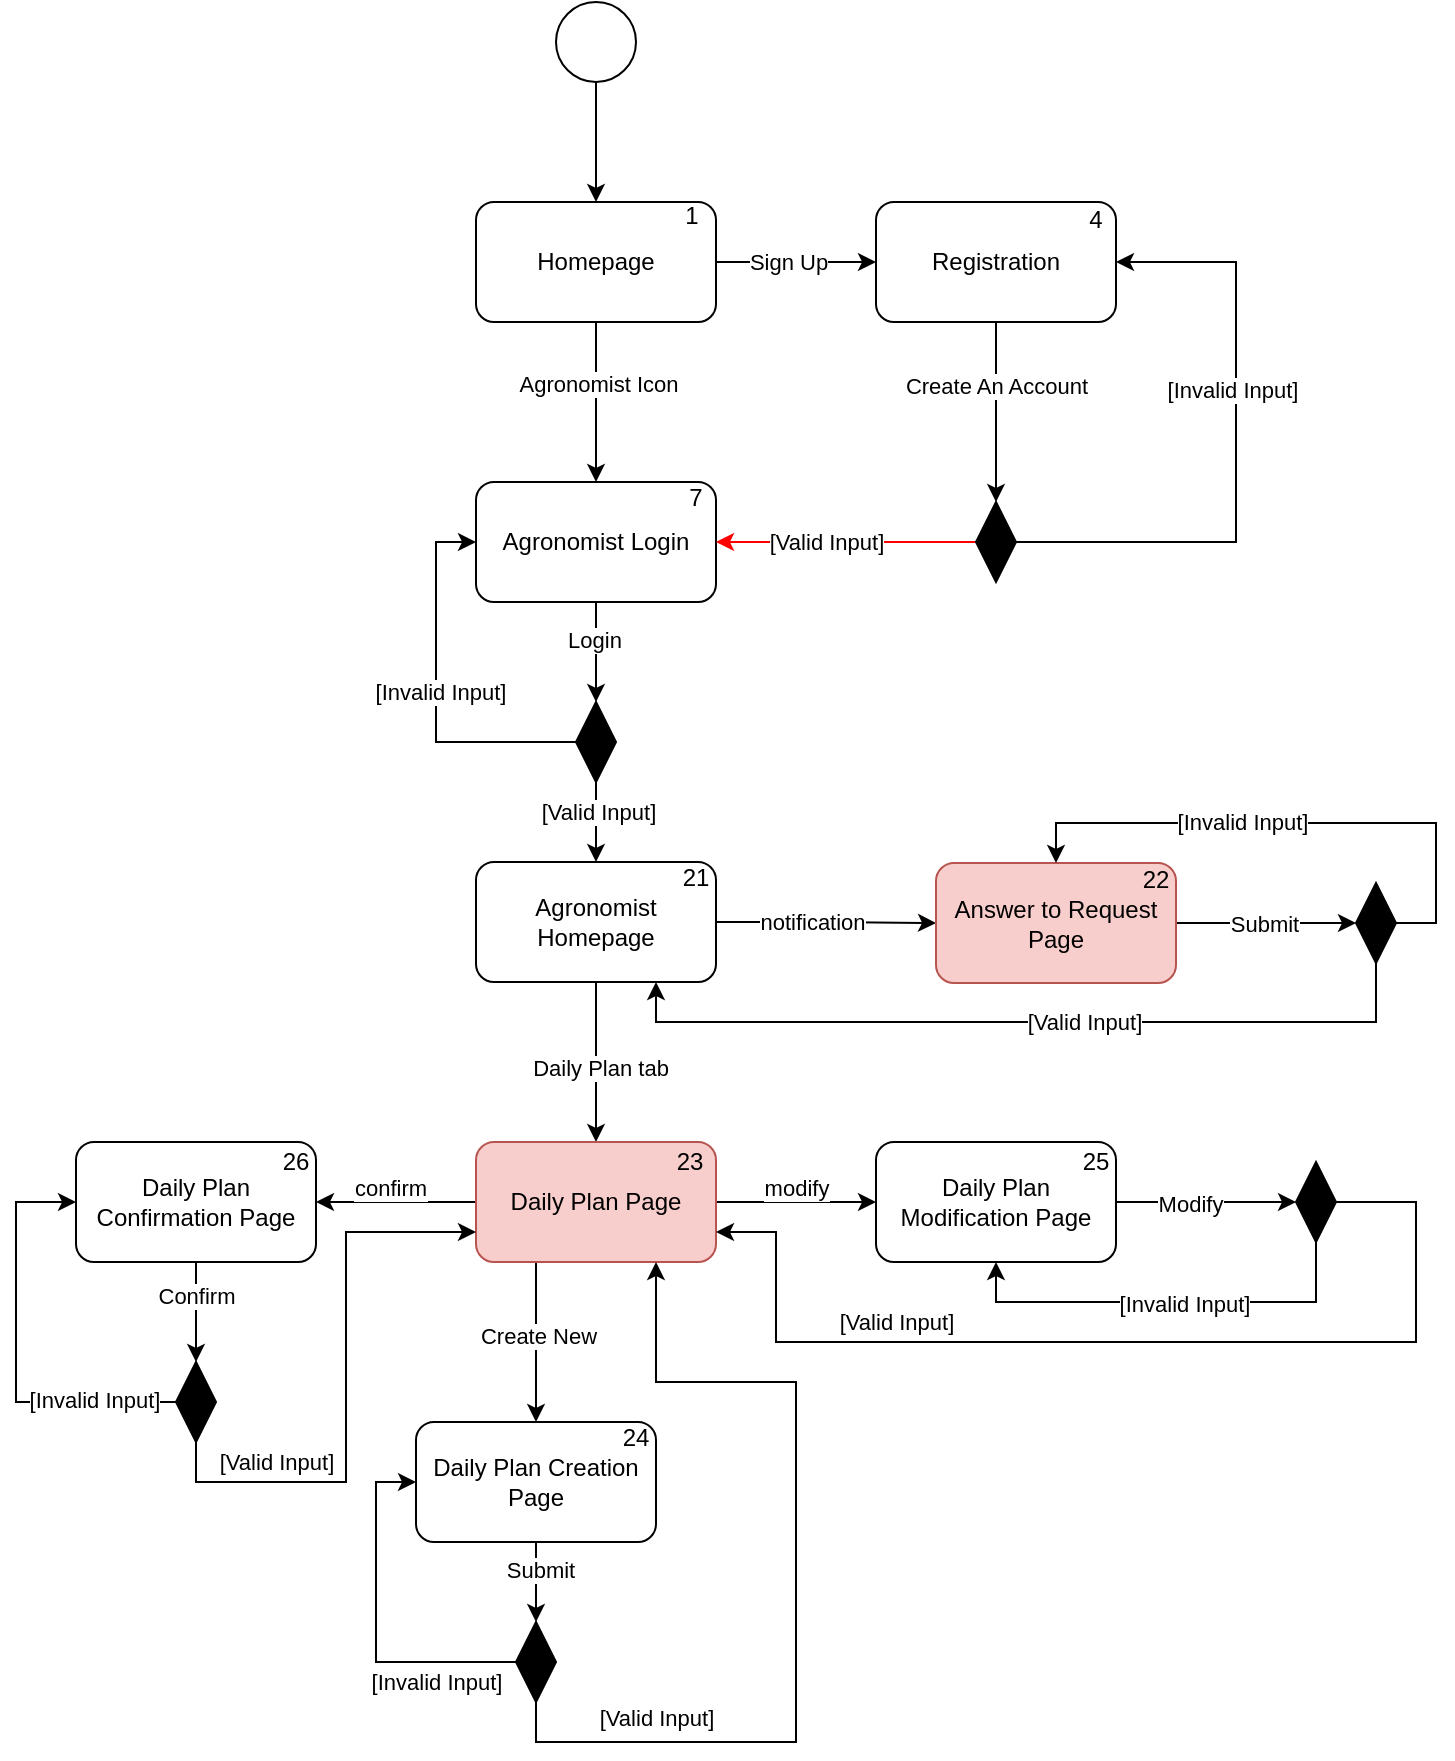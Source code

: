 <mxfile version="16.0.0" type="device" pages="3"><diagram id="SPjudgZRh4qrMwvPvyFa" name="Agronomist"><mxGraphModel dx="946" dy="620" grid="1" gridSize="10" guides="1" tooltips="1" connect="1" arrows="1" fold="1" page="1" pageScale="1" pageWidth="12800" pageHeight="7200" math="0" shadow="0"><root><mxCell id="0"/><mxCell id="1" parent="0"/><mxCell id="Zu-C1h8ac4C4pJdr49Mv-13" value="" style="edgeStyle=orthogonalEdgeStyle;rounded=0;orthogonalLoop=1;jettySize=auto;html=1;" parent="1" source="Zu-C1h8ac4C4pJdr49Mv-1" target="Zu-C1h8ac4C4pJdr49Mv-12" edge="1"><mxGeometry relative="1" as="geometry"/></mxCell><mxCell id="Zu-C1h8ac4C4pJdr49Mv-14" value="Login" style="edgeLabel;html=1;align=center;verticalAlign=middle;resizable=0;points=[];" parent="Zu-C1h8ac4C4pJdr49Mv-13" vertex="1" connectable="0"><mxGeometry x="-0.24" y="-1" relative="1" as="geometry"><mxPoint as="offset"/></mxGeometry></mxCell><mxCell id="Zu-C1h8ac4C4pJdr49Mv-1" value="Agronomist Login" style="rounded=1;whiteSpace=wrap;html=1;" parent="1" vertex="1"><mxGeometry x="440" y="380" width="120" height="60" as="geometry"/></mxCell><mxCell id="Zu-C1h8ac4C4pJdr49Mv-4" value="" style="edgeStyle=orthogonalEdgeStyle;rounded=0;orthogonalLoop=1;jettySize=auto;html=1;" parent="1" source="Zu-C1h8ac4C4pJdr49Mv-2" target="Zu-C1h8ac4C4pJdr49Mv-3" edge="1"><mxGeometry relative="1" as="geometry"/></mxCell><mxCell id="Zu-C1h8ac4C4pJdr49Mv-2" value="" style="ellipse;whiteSpace=wrap;html=1;aspect=fixed;" parent="1" vertex="1"><mxGeometry x="480" y="140" width="40" height="40" as="geometry"/></mxCell><mxCell id="Zu-C1h8ac4C4pJdr49Mv-6" value="" style="edgeStyle=orthogonalEdgeStyle;rounded=0;orthogonalLoop=1;jettySize=auto;html=1;" parent="1" source="Zu-C1h8ac4C4pJdr49Mv-3" target="Zu-C1h8ac4C4pJdr49Mv-5" edge="1"><mxGeometry relative="1" as="geometry"/></mxCell><mxCell id="Zu-C1h8ac4C4pJdr49Mv-8" value="Sign Up" style="edgeLabel;html=1;align=center;verticalAlign=middle;resizable=0;points=[];" parent="Zu-C1h8ac4C4pJdr49Mv-6" vertex="1" connectable="0"><mxGeometry x="-0.1" y="-3" relative="1" as="geometry"><mxPoint y="-3" as="offset"/></mxGeometry></mxCell><mxCell id="Zu-C1h8ac4C4pJdr49Mv-7" value="" style="edgeStyle=orthogonalEdgeStyle;rounded=0;orthogonalLoop=1;jettySize=auto;html=1;" parent="1" source="Zu-C1h8ac4C4pJdr49Mv-3" target="Zu-C1h8ac4C4pJdr49Mv-1" edge="1"><mxGeometry relative="1" as="geometry"/></mxCell><mxCell id="Zu-C1h8ac4C4pJdr49Mv-9" value="Agronomist Icon" style="edgeLabel;html=1;align=center;verticalAlign=middle;resizable=0;points=[];" parent="Zu-C1h8ac4C4pJdr49Mv-7" vertex="1" connectable="0"><mxGeometry x="-0.225" y="1" relative="1" as="geometry"><mxPoint as="offset"/></mxGeometry></mxCell><mxCell id="Zu-C1h8ac4C4pJdr49Mv-3" value="Homepage" style="rounded=1;whiteSpace=wrap;html=1;" parent="1" vertex="1"><mxGeometry x="440" y="240" width="120" height="60" as="geometry"/></mxCell><mxCell id="Zu-C1h8ac4C4pJdr49Mv-21" value="" style="edgeStyle=orthogonalEdgeStyle;rounded=0;orthogonalLoop=1;jettySize=auto;html=1;" parent="1" source="Zu-C1h8ac4C4pJdr49Mv-5" target="Zu-C1h8ac4C4pJdr49Mv-20" edge="1"><mxGeometry relative="1" as="geometry"/></mxCell><mxCell id="Zu-C1h8ac4C4pJdr49Mv-22" value="Create An Account" style="edgeLabel;html=1;align=center;verticalAlign=middle;resizable=0;points=[];" parent="Zu-C1h8ac4C4pJdr49Mv-21" vertex="1" connectable="0"><mxGeometry x="-0.3" relative="1" as="geometry"><mxPoint as="offset"/></mxGeometry></mxCell><mxCell id="Zu-C1h8ac4C4pJdr49Mv-5" value="Registration" style="rounded=1;whiteSpace=wrap;html=1;" parent="1" vertex="1"><mxGeometry x="640" y="240" width="120" height="60" as="geometry"/></mxCell><mxCell id="Zu-C1h8ac4C4pJdr49Mv-15" style="edgeStyle=orthogonalEdgeStyle;rounded=0;orthogonalLoop=1;jettySize=auto;html=1;exitX=0;exitY=0.5;exitDx=0;exitDy=0;entryX=0;entryY=0.5;entryDx=0;entryDy=0;" parent="1" source="Zu-C1h8ac4C4pJdr49Mv-12" target="Zu-C1h8ac4C4pJdr49Mv-1" edge="1"><mxGeometry relative="1" as="geometry"/></mxCell><mxCell id="Zu-C1h8ac4C4pJdr49Mv-16" value="[Invalid Input]" style="edgeLabel;html=1;align=center;verticalAlign=middle;resizable=0;points=[];" parent="Zu-C1h8ac4C4pJdr49Mv-15" vertex="1" connectable="0"><mxGeometry y="-2" relative="1" as="geometry"><mxPoint as="offset"/></mxGeometry></mxCell><mxCell id="Zu-C1h8ac4C4pJdr49Mv-18" value="" style="edgeStyle=orthogonalEdgeStyle;rounded=0;orthogonalLoop=1;jettySize=auto;html=1;" parent="1" source="Zu-C1h8ac4C4pJdr49Mv-12" target="Zu-C1h8ac4C4pJdr49Mv-17" edge="1"><mxGeometry relative="1" as="geometry"/></mxCell><mxCell id="Zu-C1h8ac4C4pJdr49Mv-19" value="[Valid Input]" style="edgeLabel;html=1;align=center;verticalAlign=middle;resizable=0;points=[];" parent="Zu-C1h8ac4C4pJdr49Mv-18" vertex="1" connectable="0"><mxGeometry x="-0.25" y="1" relative="1" as="geometry"><mxPoint as="offset"/></mxGeometry></mxCell><mxCell id="Zu-C1h8ac4C4pJdr49Mv-12" value="" style="rhombus;whiteSpace=wrap;html=1;fillColor=#000000;" parent="1" vertex="1"><mxGeometry x="490" y="490" width="20" height="40" as="geometry"/></mxCell><mxCell id="Zu-C1h8ac4C4pJdr49Mv-28" value="" style="edgeStyle=orthogonalEdgeStyle;rounded=0;orthogonalLoop=1;jettySize=auto;html=1;strokeColor=#000000;" parent="1" source="Zu-C1h8ac4C4pJdr49Mv-17" target="Zu-C1h8ac4C4pJdr49Mv-27" edge="1"><mxGeometry relative="1" as="geometry"/></mxCell><mxCell id="Zu-C1h8ac4C4pJdr49Mv-81" value="notification" style="edgeLabel;html=1;align=center;verticalAlign=middle;resizable=0;points=[];" parent="Zu-C1h8ac4C4pJdr49Mv-28" vertex="1" connectable="0"><mxGeometry x="-0.136" relative="1" as="geometry"><mxPoint as="offset"/></mxGeometry></mxCell><mxCell id="Zu-C1h8ac4C4pJdr49Mv-30" value="" style="edgeStyle=orthogonalEdgeStyle;rounded=0;orthogonalLoop=1;jettySize=auto;html=1;strokeColor=#000000;" parent="1" source="Zu-C1h8ac4C4pJdr49Mv-17" target="Zu-C1h8ac4C4pJdr49Mv-29" edge="1"><mxGeometry relative="1" as="geometry"/></mxCell><mxCell id="Zu-C1h8ac4C4pJdr49Mv-82" value="Daily Plan tab" style="edgeLabel;html=1;align=center;verticalAlign=middle;resizable=0;points=[];" parent="Zu-C1h8ac4C4pJdr49Mv-30" vertex="1" connectable="0"><mxGeometry x="0.081" y="2" relative="1" as="geometry"><mxPoint as="offset"/></mxGeometry></mxCell><mxCell id="Zu-C1h8ac4C4pJdr49Mv-17" value="Agronomist Homepage" style="rounded=1;whiteSpace=wrap;html=1;" parent="1" vertex="1"><mxGeometry x="440" y="570" width="120" height="60" as="geometry"/></mxCell><mxCell id="Zu-C1h8ac4C4pJdr49Mv-23" style="edgeStyle=orthogonalEdgeStyle;rounded=0;orthogonalLoop=1;jettySize=auto;html=1;exitX=1;exitY=0.5;exitDx=0;exitDy=0;entryX=1;entryY=0.5;entryDx=0;entryDy=0;" parent="1" source="Zu-C1h8ac4C4pJdr49Mv-20" target="Zu-C1h8ac4C4pJdr49Mv-5" edge="1"><mxGeometry relative="1" as="geometry"><Array as="points"><mxPoint x="820" y="410"/><mxPoint x="820" y="270"/></Array></mxGeometry></mxCell><mxCell id="Zu-C1h8ac4C4pJdr49Mv-24" value="[Invalid Input]" style="edgeLabel;html=1;align=center;verticalAlign=middle;resizable=0;points=[];" parent="Zu-C1h8ac4C4pJdr49Mv-23" vertex="1" connectable="0"><mxGeometry x="0.2" y="2" relative="1" as="geometry"><mxPoint as="offset"/></mxGeometry></mxCell><mxCell id="Zu-C1h8ac4C4pJdr49Mv-25" style="edgeStyle=orthogonalEdgeStyle;rounded=0;orthogonalLoop=1;jettySize=auto;html=1;exitX=0;exitY=0.5;exitDx=0;exitDy=0;entryX=1;entryY=0.5;entryDx=0;entryDy=0;strokeColor=#FF0000;" parent="1" source="Zu-C1h8ac4C4pJdr49Mv-20" target="Zu-C1h8ac4C4pJdr49Mv-1" edge="1"><mxGeometry relative="1" as="geometry"/></mxCell><mxCell id="Zu-C1h8ac4C4pJdr49Mv-26" value="[Valid Input]" style="edgeLabel;html=1;align=center;verticalAlign=middle;resizable=0;points=[];" parent="Zu-C1h8ac4C4pJdr49Mv-25" vertex="1" connectable="0"><mxGeometry x="0.154" relative="1" as="geometry"><mxPoint as="offset"/></mxGeometry></mxCell><mxCell id="Zu-C1h8ac4C4pJdr49Mv-20" value="" style="rhombus;whiteSpace=wrap;html=1;fillColor=#000000;" parent="1" vertex="1"><mxGeometry x="690" y="390" width="20" height="40" as="geometry"/></mxCell><mxCell id="Zu-C1h8ac4C4pJdr49Mv-66" value="" style="edgeStyle=orthogonalEdgeStyle;rounded=0;orthogonalLoop=1;jettySize=auto;html=1;strokeColor=#000000;" parent="1" source="Zu-C1h8ac4C4pJdr49Mv-27" target="Zu-C1h8ac4C4pJdr49Mv-65" edge="1"><mxGeometry relative="1" as="geometry"/></mxCell><mxCell id="Zu-C1h8ac4C4pJdr49Mv-67" value="Submit" style="edgeLabel;html=1;align=center;verticalAlign=middle;resizable=0;points=[];" parent="Zu-C1h8ac4C4pJdr49Mv-66" vertex="1" connectable="0"><mxGeometry x="-0.035" relative="1" as="geometry"><mxPoint as="offset"/></mxGeometry></mxCell><mxCell id="Zu-C1h8ac4C4pJdr49Mv-27" value="Answer to Request Page" style="rounded=1;whiteSpace=wrap;html=1;fillColor=#f8cecc;strokeColor=#b85450;" parent="1" vertex="1"><mxGeometry x="670" y="570.5" width="120" height="60" as="geometry"/></mxCell><mxCell id="Zu-C1h8ac4C4pJdr49Mv-32" value="" style="edgeStyle=orthogonalEdgeStyle;rounded=0;orthogonalLoop=1;jettySize=auto;html=1;strokeColor=#000000;exitX=0.25;exitY=1;exitDx=0;exitDy=0;entryX=0.5;entryY=0;entryDx=0;entryDy=0;entryPerimeter=0;" parent="1" source="Zu-C1h8ac4C4pJdr49Mv-29" target="Zu-C1h8ac4C4pJdr49Mv-31" edge="1"><mxGeometry relative="1" as="geometry"/></mxCell><mxCell id="Zu-C1h8ac4C4pJdr49Mv-33" value="Create New" style="edgeLabel;html=1;align=center;verticalAlign=middle;resizable=0;points=[];" parent="Zu-C1h8ac4C4pJdr49Mv-32" vertex="1" connectable="0"><mxGeometry x="-0.075" y="1" relative="1" as="geometry"><mxPoint as="offset"/></mxGeometry></mxCell><mxCell id="Zu-C1h8ac4C4pJdr49Mv-43" value="" style="edgeStyle=orthogonalEdgeStyle;rounded=0;orthogonalLoop=1;jettySize=auto;html=1;strokeColor=#000000;" parent="1" source="Zu-C1h8ac4C4pJdr49Mv-29" target="Zu-C1h8ac4C4pJdr49Mv-42" edge="1"><mxGeometry relative="1" as="geometry"/></mxCell><mxCell id="Zu-C1h8ac4C4pJdr49Mv-44" value="modify" style="edgeLabel;html=1;align=center;verticalAlign=middle;resizable=0;points=[];" parent="Zu-C1h8ac4C4pJdr49Mv-43" vertex="1" connectable="0"><mxGeometry y="-2" relative="1" as="geometry"><mxPoint y="-9" as="offset"/></mxGeometry></mxCell><mxCell id="Zu-C1h8ac4C4pJdr49Mv-56" value="" style="edgeStyle=orthogonalEdgeStyle;rounded=0;orthogonalLoop=1;jettySize=auto;html=1;strokeColor=#000000;" parent="1" source="Zu-C1h8ac4C4pJdr49Mv-29" target="Zu-C1h8ac4C4pJdr49Mv-55" edge="1"><mxGeometry relative="1" as="geometry"/></mxCell><mxCell id="Zu-C1h8ac4C4pJdr49Mv-57" value="confirm" style="edgeLabel;html=1;align=center;verticalAlign=middle;resizable=0;points=[];" parent="Zu-C1h8ac4C4pJdr49Mv-56" vertex="1" connectable="0"><mxGeometry x="0.075" y="2" relative="1" as="geometry"><mxPoint y="-9" as="offset"/></mxGeometry></mxCell><mxCell id="Zu-C1h8ac4C4pJdr49Mv-29" value="Daily Plan Page" style="rounded=1;whiteSpace=wrap;html=1;fillColor=#f8cecc;strokeColor=#b85450;" parent="1" vertex="1"><mxGeometry x="440" y="710" width="120" height="60" as="geometry"/></mxCell><mxCell id="Zu-C1h8ac4C4pJdr49Mv-36" value="" style="edgeStyle=orthogonalEdgeStyle;rounded=0;orthogonalLoop=1;jettySize=auto;html=1;strokeColor=#000000;" parent="1" source="Zu-C1h8ac4C4pJdr49Mv-31" target="Zu-C1h8ac4C4pJdr49Mv-35" edge="1"><mxGeometry relative="1" as="geometry"/></mxCell><mxCell id="Zu-C1h8ac4C4pJdr49Mv-37" value="Submit" style="edgeLabel;html=1;align=center;verticalAlign=middle;resizable=0;points=[];" parent="Zu-C1h8ac4C4pJdr49Mv-36" vertex="1" connectable="0"><mxGeometry x="-0.3" y="2" relative="1" as="geometry"><mxPoint as="offset"/></mxGeometry></mxCell><mxCell id="Zu-C1h8ac4C4pJdr49Mv-31" value="Daily Plan Creation Page" style="rounded=1;whiteSpace=wrap;html=1;" parent="1" vertex="1"><mxGeometry x="410" y="850" width="120" height="60" as="geometry"/></mxCell><mxCell id="Zu-C1h8ac4C4pJdr49Mv-38" style="edgeStyle=orthogonalEdgeStyle;rounded=0;orthogonalLoop=1;jettySize=auto;html=1;exitX=0;exitY=0.5;exitDx=0;exitDy=0;entryX=0;entryY=0.5;entryDx=0;entryDy=0;strokeColor=#000000;" parent="1" source="Zu-C1h8ac4C4pJdr49Mv-35" target="Zu-C1h8ac4C4pJdr49Mv-31" edge="1"><mxGeometry relative="1" as="geometry"><Array as="points"><mxPoint x="390" y="970"/><mxPoint x="390" y="880"/></Array></mxGeometry></mxCell><mxCell id="Zu-C1h8ac4C4pJdr49Mv-39" value="[Invalid Input]" style="edgeLabel;html=1;align=center;verticalAlign=middle;resizable=0;points=[];" parent="Zu-C1h8ac4C4pJdr49Mv-38" vertex="1" connectable="0"><mxGeometry x="0.16" y="1" relative="1" as="geometry"><mxPoint x="31" y="44" as="offset"/></mxGeometry></mxCell><mxCell id="Zu-C1h8ac4C4pJdr49Mv-40" style="edgeStyle=orthogonalEdgeStyle;rounded=0;orthogonalLoop=1;jettySize=auto;html=1;exitX=0.5;exitY=1;exitDx=0;exitDy=0;entryX=0.75;entryY=1;entryDx=0;entryDy=0;strokeColor=#000000;" parent="1" source="Zu-C1h8ac4C4pJdr49Mv-35" target="Zu-C1h8ac4C4pJdr49Mv-29" edge="1"><mxGeometry relative="1" as="geometry"><Array as="points"><mxPoint x="470" y="1010"/><mxPoint x="600" y="1010"/><mxPoint x="600" y="830"/><mxPoint x="530" y="830"/></Array></mxGeometry></mxCell><mxCell id="Zu-C1h8ac4C4pJdr49Mv-41" value="[Valid Input]" style="edgeLabel;html=1;align=center;verticalAlign=middle;resizable=0;points=[];" parent="Zu-C1h8ac4C4pJdr49Mv-40" vertex="1" connectable="0"><mxGeometry x="-0.072" y="-2" relative="1" as="geometry"><mxPoint x="-72" y="51" as="offset"/></mxGeometry></mxCell><mxCell id="Zu-C1h8ac4C4pJdr49Mv-35" value="" style="rhombus;whiteSpace=wrap;html=1;fillColor=#000000;" parent="1" vertex="1"><mxGeometry x="460" y="950" width="20" height="40" as="geometry"/></mxCell><mxCell id="Zu-C1h8ac4C4pJdr49Mv-48" value="" style="edgeStyle=orthogonalEdgeStyle;rounded=0;orthogonalLoop=1;jettySize=auto;html=1;strokeColor=#000000;" parent="1" source="Zu-C1h8ac4C4pJdr49Mv-42" target="Zu-C1h8ac4C4pJdr49Mv-47" edge="1"><mxGeometry relative="1" as="geometry"/></mxCell><mxCell id="Zu-C1h8ac4C4pJdr49Mv-49" value="Modify" style="edgeLabel;html=1;align=center;verticalAlign=middle;resizable=0;points=[];" parent="Zu-C1h8ac4C4pJdr49Mv-48" vertex="1" connectable="0"><mxGeometry x="-0.178" y="-1" relative="1" as="geometry"><mxPoint as="offset"/></mxGeometry></mxCell><mxCell id="Zu-C1h8ac4C4pJdr49Mv-42" value="Daily Plan Modification Page" style="rounded=1;whiteSpace=wrap;html=1;" parent="1" vertex="1"><mxGeometry x="640" y="710" width="120" height="60" as="geometry"/></mxCell><mxCell id="Zu-C1h8ac4C4pJdr49Mv-50" style="edgeStyle=orthogonalEdgeStyle;rounded=0;orthogonalLoop=1;jettySize=auto;html=1;exitX=0.5;exitY=1;exitDx=0;exitDy=0;entryX=0.5;entryY=1;entryDx=0;entryDy=0;strokeColor=#000000;" parent="1" source="Zu-C1h8ac4C4pJdr49Mv-47" target="Zu-C1h8ac4C4pJdr49Mv-42" edge="1"><mxGeometry relative="1" as="geometry"/></mxCell><mxCell id="Zu-C1h8ac4C4pJdr49Mv-51" value="[Invalid Input]" style="edgeLabel;html=1;align=center;verticalAlign=middle;resizable=0;points=[];" parent="Zu-C1h8ac4C4pJdr49Mv-50" vertex="1" connectable="0"><mxGeometry x="-0.086" y="1" relative="1" as="geometry"><mxPoint as="offset"/></mxGeometry></mxCell><mxCell id="Zu-C1h8ac4C4pJdr49Mv-52" style="edgeStyle=orthogonalEdgeStyle;rounded=0;orthogonalLoop=1;jettySize=auto;html=1;exitX=1;exitY=0.5;exitDx=0;exitDy=0;entryX=1;entryY=0.75;entryDx=0;entryDy=0;strokeColor=#000000;" parent="1" source="Zu-C1h8ac4C4pJdr49Mv-47" target="Zu-C1h8ac4C4pJdr49Mv-29" edge="1"><mxGeometry relative="1" as="geometry"><Array as="points"><mxPoint x="910" y="740"/><mxPoint x="910" y="810"/><mxPoint x="590" y="810"/><mxPoint x="590" y="755"/></Array></mxGeometry></mxCell><mxCell id="Zu-C1h8ac4C4pJdr49Mv-53" value="[Valid Input]" style="edgeLabel;html=1;align=center;verticalAlign=middle;resizable=0;points=[];" parent="Zu-C1h8ac4C4pJdr49Mv-52" vertex="1" connectable="0"><mxGeometry x="-0.063" y="-2" relative="1" as="geometry"><mxPoint x="-129" y="-8" as="offset"/></mxGeometry></mxCell><mxCell id="Zu-C1h8ac4C4pJdr49Mv-47" value="" style="rhombus;whiteSpace=wrap;html=1;fillColor=#000000;" parent="1" vertex="1"><mxGeometry x="850" y="720" width="20" height="40" as="geometry"/></mxCell><mxCell id="Zu-C1h8ac4C4pJdr49Mv-59" value="" style="edgeStyle=orthogonalEdgeStyle;rounded=0;orthogonalLoop=1;jettySize=auto;html=1;strokeColor=#000000;" parent="1" source="Zu-C1h8ac4C4pJdr49Mv-55" target="Zu-C1h8ac4C4pJdr49Mv-58" edge="1"><mxGeometry relative="1" as="geometry"/></mxCell><mxCell id="Zu-C1h8ac4C4pJdr49Mv-60" value="Confirm" style="edgeLabel;html=1;align=center;verticalAlign=middle;resizable=0;points=[];" parent="Zu-C1h8ac4C4pJdr49Mv-59" vertex="1" connectable="0"><mxGeometry x="-0.32" relative="1" as="geometry"><mxPoint as="offset"/></mxGeometry></mxCell><mxCell id="Zu-C1h8ac4C4pJdr49Mv-55" value="Daily Plan Confirmation Page" style="rounded=1;whiteSpace=wrap;html=1;" parent="1" vertex="1"><mxGeometry x="240" y="710" width="120" height="60" as="geometry"/></mxCell><mxCell id="Zu-C1h8ac4C4pJdr49Mv-61" style="edgeStyle=orthogonalEdgeStyle;rounded=0;orthogonalLoop=1;jettySize=auto;html=1;exitX=0;exitY=0.5;exitDx=0;exitDy=0;entryX=0;entryY=0.5;entryDx=0;entryDy=0;strokeColor=#000000;" parent="1" source="Zu-C1h8ac4C4pJdr49Mv-58" target="Zu-C1h8ac4C4pJdr49Mv-55" edge="1"><mxGeometry relative="1" as="geometry"><Array as="points"><mxPoint x="210" y="840"/><mxPoint x="210" y="740"/></Array></mxGeometry></mxCell><mxCell id="Zu-C1h8ac4C4pJdr49Mv-63" value="[Invalid Input]" style="edgeLabel;html=1;align=center;verticalAlign=middle;resizable=0;points=[];" parent="Zu-C1h8ac4C4pJdr49Mv-61" vertex="1" connectable="0"><mxGeometry x="-0.463" y="-2" relative="1" as="geometry"><mxPoint x="15" y="1" as="offset"/></mxGeometry></mxCell><mxCell id="Zu-C1h8ac4C4pJdr49Mv-62" style="edgeStyle=orthogonalEdgeStyle;rounded=0;orthogonalLoop=1;jettySize=auto;html=1;exitX=0.5;exitY=1;exitDx=0;exitDy=0;entryX=0;entryY=0.75;entryDx=0;entryDy=0;strokeColor=#000000;" parent="1" source="Zu-C1h8ac4C4pJdr49Mv-58" target="Zu-C1h8ac4C4pJdr49Mv-29" edge="1"><mxGeometry relative="1" as="geometry"/></mxCell><mxCell id="Zu-C1h8ac4C4pJdr49Mv-64" value="[Valid Input]" style="edgeLabel;html=1;align=center;verticalAlign=middle;resizable=0;points=[];" parent="Zu-C1h8ac4C4pJdr49Mv-62" vertex="1" connectable="0"><mxGeometry x="-0.67" y="-1" relative="1" as="geometry"><mxPoint x="13" y="-11" as="offset"/></mxGeometry></mxCell><mxCell id="Zu-C1h8ac4C4pJdr49Mv-58" value="" style="rhombus;whiteSpace=wrap;html=1;fillColor=#000000;" parent="1" vertex="1"><mxGeometry x="290" y="820" width="20" height="40" as="geometry"/></mxCell><mxCell id="Zu-C1h8ac4C4pJdr49Mv-68" style="edgeStyle=orthogonalEdgeStyle;rounded=0;orthogonalLoop=1;jettySize=auto;html=1;exitX=1;exitY=0.5;exitDx=0;exitDy=0;entryX=0.5;entryY=0;entryDx=0;entryDy=0;strokeColor=#000000;" parent="1" source="Zu-C1h8ac4C4pJdr49Mv-65" target="Zu-C1h8ac4C4pJdr49Mv-27" edge="1"><mxGeometry relative="1" as="geometry"><Array as="points"><mxPoint x="920" y="600.5"/><mxPoint x="920" y="550.5"/><mxPoint x="730" y="550.5"/></Array></mxGeometry></mxCell><mxCell id="Zu-C1h8ac4C4pJdr49Mv-69" value="[Invalid Input]" style="edgeLabel;html=1;align=center;verticalAlign=middle;resizable=0;points=[];" parent="Zu-C1h8ac4C4pJdr49Mv-68" vertex="1" connectable="0"><mxGeometry x="0.198" y="-1" relative="1" as="geometry"><mxPoint as="offset"/></mxGeometry></mxCell><mxCell id="Zu-C1h8ac4C4pJdr49Mv-70" style="edgeStyle=orthogonalEdgeStyle;rounded=0;orthogonalLoop=1;jettySize=auto;html=1;exitX=0.5;exitY=1;exitDx=0;exitDy=0;entryX=0.75;entryY=1;entryDx=0;entryDy=0;strokeColor=#000000;" parent="1" source="Zu-C1h8ac4C4pJdr49Mv-65" target="Zu-C1h8ac4C4pJdr49Mv-17" edge="1"><mxGeometry relative="1" as="geometry"><Array as="points"><mxPoint x="890" y="650"/><mxPoint x="530" y="650"/></Array></mxGeometry></mxCell><mxCell id="Zu-C1h8ac4C4pJdr49Mv-71" value="[Valid Input]" style="edgeLabel;html=1;align=center;verticalAlign=middle;resizable=0;points=[];" parent="Zu-C1h8ac4C4pJdr49Mv-70" vertex="1" connectable="0"><mxGeometry x="-0.141" relative="1" as="geometry"><mxPoint as="offset"/></mxGeometry></mxCell><mxCell id="Zu-C1h8ac4C4pJdr49Mv-65" value="" style="rhombus;whiteSpace=wrap;html=1;fillColor=#000000;" parent="1" vertex="1"><mxGeometry x="880" y="580.5" width="20" height="40" as="geometry"/></mxCell><mxCell id="Zu-C1h8ac4C4pJdr49Mv-72" value="23" style="text;html=1;strokeColor=none;fillColor=none;align=center;verticalAlign=middle;whiteSpace=wrap;rounded=0;" parent="1" vertex="1"><mxGeometry x="517" y="705" width="60" height="30" as="geometry"/></mxCell><mxCell id="Zu-C1h8ac4C4pJdr49Mv-73" value="24" style="text;html=1;strokeColor=none;fillColor=none;align=center;verticalAlign=middle;whiteSpace=wrap;rounded=0;" parent="1" vertex="1"><mxGeometry x="490" y="843" width="60" height="30" as="geometry"/></mxCell><mxCell id="Zu-C1h8ac4C4pJdr49Mv-74" value="25" style="text;html=1;strokeColor=none;fillColor=none;align=center;verticalAlign=middle;whiteSpace=wrap;rounded=0;" parent="1" vertex="1"><mxGeometry x="720" y="705" width="60" height="30" as="geometry"/></mxCell><mxCell id="Zu-C1h8ac4C4pJdr49Mv-75" value="26" style="text;html=1;strokeColor=none;fillColor=none;align=center;verticalAlign=middle;whiteSpace=wrap;rounded=0;" parent="1" vertex="1"><mxGeometry x="320" y="705" width="60" height="30" as="geometry"/></mxCell><mxCell id="Zu-C1h8ac4C4pJdr49Mv-76" value="21" style="text;html=1;strokeColor=none;fillColor=none;align=center;verticalAlign=middle;whiteSpace=wrap;rounded=0;" parent="1" vertex="1"><mxGeometry x="520" y="563" width="60" height="30" as="geometry"/></mxCell><mxCell id="Zu-C1h8ac4C4pJdr49Mv-77" value="22" style="text;html=1;strokeColor=none;fillColor=none;align=center;verticalAlign=middle;whiteSpace=wrap;rounded=0;" parent="1" vertex="1"><mxGeometry x="750" y="563.5" width="60" height="30" as="geometry"/></mxCell><mxCell id="Zu-C1h8ac4C4pJdr49Mv-78" value="1" style="text;html=1;strokeColor=none;fillColor=none;align=center;verticalAlign=middle;whiteSpace=wrap;rounded=0;" parent="1" vertex="1"><mxGeometry x="518" y="232" width="60" height="30" as="geometry"/></mxCell><mxCell id="Zu-C1h8ac4C4pJdr49Mv-79" value="4" style="text;html=1;strokeColor=none;fillColor=none;align=center;verticalAlign=middle;whiteSpace=wrap;rounded=0;" parent="1" vertex="1"><mxGeometry x="720" y="234" width="60" height="30" as="geometry"/></mxCell><mxCell id="Zu-C1h8ac4C4pJdr49Mv-80" value="7" style="text;html=1;strokeColor=none;fillColor=none;align=center;verticalAlign=middle;whiteSpace=wrap;rounded=0;" parent="1" vertex="1"><mxGeometry x="520" y="373" width="60" height="30" as="geometry"/></mxCell></root></mxGraphModel></diagram><diagram name="Agronomist-2" id="q0mhzntFPqut93Ub54H_"><mxGraphModel dx="946" dy="620" grid="1" gridSize="10" guides="1" tooltips="1" connect="1" arrows="1" fold="1" page="1" pageScale="1" pageWidth="12800" pageHeight="7200" math="0" shadow="0"><root><mxCell id="0"/><mxCell id="1" parent="0"/><mxCell id="Zu-C1h8ac4C4pJdr49Mv-13" value="" style="edgeStyle=orthogonalEdgeStyle;rounded=0;orthogonalLoop=1;jettySize=auto;html=1;" parent="1" source="Zu-C1h8ac4C4pJdr49Mv-1" target="Zu-C1h8ac4C4pJdr49Mv-12" edge="1"><mxGeometry relative="1" as="geometry"/></mxCell><mxCell id="Zu-C1h8ac4C4pJdr49Mv-14" value="Login" style="edgeLabel;html=1;align=center;verticalAlign=middle;resizable=0;points=[];" parent="Zu-C1h8ac4C4pJdr49Mv-13" vertex="1" connectable="0"><mxGeometry x="-0.24" y="-1" relative="1" as="geometry"><mxPoint as="offset"/></mxGeometry></mxCell><mxCell id="Zu-C1h8ac4C4pJdr49Mv-1" value="Agronomist Login" style="rounded=0;whiteSpace=wrap;html=1;" parent="1" vertex="1"><mxGeometry x="440" y="380" width="120" height="60" as="geometry"/></mxCell><mxCell id="Zu-C1h8ac4C4pJdr49Mv-4" value="" style="edgeStyle=orthogonalEdgeStyle;rounded=0;orthogonalLoop=1;jettySize=auto;html=1;" parent="1" source="Zu-C1h8ac4C4pJdr49Mv-2" target="Zu-C1h8ac4C4pJdr49Mv-3" edge="1"><mxGeometry relative="1" as="geometry"/></mxCell><mxCell id="Zu-C1h8ac4C4pJdr49Mv-2" value="" style="ellipse;whiteSpace=wrap;html=1;aspect=fixed;" parent="1" vertex="1"><mxGeometry x="480" y="170" width="40" height="40" as="geometry"/></mxCell><mxCell id="Zu-C1h8ac4C4pJdr49Mv-6" value="" style="edgeStyle=orthogonalEdgeStyle;rounded=0;orthogonalLoop=1;jettySize=auto;html=1;" parent="1" source="Zu-C1h8ac4C4pJdr49Mv-3" target="Zu-C1h8ac4C4pJdr49Mv-5" edge="1"><mxGeometry relative="1" as="geometry"/></mxCell><mxCell id="Zu-C1h8ac4C4pJdr49Mv-8" value="Sign Up" style="edgeLabel;html=1;align=center;verticalAlign=middle;resizable=0;points=[];" parent="Zu-C1h8ac4C4pJdr49Mv-6" vertex="1" connectable="0"><mxGeometry x="-0.1" y="-3" relative="1" as="geometry"><mxPoint y="-3" as="offset"/></mxGeometry></mxCell><mxCell id="Zu-C1h8ac4C4pJdr49Mv-7" value="" style="edgeStyle=orthogonalEdgeStyle;rounded=0;orthogonalLoop=1;jettySize=auto;html=1;" parent="1" source="Zu-C1h8ac4C4pJdr49Mv-3" target="Zu-C1h8ac4C4pJdr49Mv-1" edge="1"><mxGeometry relative="1" as="geometry"/></mxCell><mxCell id="Zu-C1h8ac4C4pJdr49Mv-9" value="Agronomist Icon" style="edgeLabel;html=1;align=center;verticalAlign=middle;resizable=0;points=[];" parent="Zu-C1h8ac4C4pJdr49Mv-7" vertex="1" connectable="0"><mxGeometry x="-0.225" y="1" relative="1" as="geometry"><mxPoint as="offset"/></mxGeometry></mxCell><mxCell id="Zu-C1h8ac4C4pJdr49Mv-3" value="Homepage" style="rounded=0;whiteSpace=wrap;html=1;" parent="1" vertex="1"><mxGeometry x="440" y="240" width="120" height="60" as="geometry"/></mxCell><mxCell id="Zu-C1h8ac4C4pJdr49Mv-21" value="" style="edgeStyle=orthogonalEdgeStyle;rounded=0;orthogonalLoop=1;jettySize=auto;html=1;" parent="1" source="Zu-C1h8ac4C4pJdr49Mv-5" target="Zu-C1h8ac4C4pJdr49Mv-20" edge="1"><mxGeometry relative="1" as="geometry"/></mxCell><mxCell id="Zu-C1h8ac4C4pJdr49Mv-22" value="Create An Account" style="edgeLabel;html=1;align=center;verticalAlign=middle;resizable=0;points=[];" parent="Zu-C1h8ac4C4pJdr49Mv-21" vertex="1" connectable="0"><mxGeometry x="-0.3" relative="1" as="geometry"><mxPoint as="offset"/></mxGeometry></mxCell><mxCell id="Zu-C1h8ac4C4pJdr49Mv-5" value="Registration" style="rounded=0;whiteSpace=wrap;html=1;" parent="1" vertex="1"><mxGeometry x="640" y="240" width="120" height="60" as="geometry"/></mxCell><mxCell id="Zu-C1h8ac4C4pJdr49Mv-15" style="edgeStyle=orthogonalEdgeStyle;rounded=0;orthogonalLoop=1;jettySize=auto;html=1;exitX=0;exitY=0.5;exitDx=0;exitDy=0;entryX=0;entryY=0.5;entryDx=0;entryDy=0;" parent="1" source="Zu-C1h8ac4C4pJdr49Mv-12" target="Zu-C1h8ac4C4pJdr49Mv-1" edge="1"><mxGeometry relative="1" as="geometry"/></mxCell><mxCell id="Zu-C1h8ac4C4pJdr49Mv-16" value="no" style="edgeLabel;html=1;align=center;verticalAlign=middle;resizable=0;points=[];" parent="Zu-C1h8ac4C4pJdr49Mv-15" vertex="1" connectable="0"><mxGeometry y="-2" relative="1" as="geometry"><mxPoint as="offset"/></mxGeometry></mxCell><mxCell id="Zu-C1h8ac4C4pJdr49Mv-18" value="" style="edgeStyle=orthogonalEdgeStyle;rounded=0;orthogonalLoop=1;jettySize=auto;html=1;" parent="1" source="Zu-C1h8ac4C4pJdr49Mv-12" target="Zu-C1h8ac4C4pJdr49Mv-17" edge="1"><mxGeometry relative="1" as="geometry"/></mxCell><mxCell id="Zu-C1h8ac4C4pJdr49Mv-19" value="yes" style="edgeLabel;html=1;align=center;verticalAlign=middle;resizable=0;points=[];" parent="Zu-C1h8ac4C4pJdr49Mv-18" vertex="1" connectable="0"><mxGeometry x="-0.25" y="1" relative="1" as="geometry"><mxPoint as="offset"/></mxGeometry></mxCell><mxCell id="Zu-C1h8ac4C4pJdr49Mv-12" value="valid input?" style="rhombus;whiteSpace=wrap;html=1;fillColor=none;" parent="1" vertex="1"><mxGeometry x="460" y="490" width="80" height="40" as="geometry"/></mxCell><mxCell id="Zu-C1h8ac4C4pJdr49Mv-28" value="" style="edgeStyle=orthogonalEdgeStyle;rounded=0;orthogonalLoop=1;jettySize=auto;html=1;strokeColor=#000000;" parent="1" source="Zu-C1h8ac4C4pJdr49Mv-17" target="Zu-C1h8ac4C4pJdr49Mv-27" edge="1"><mxGeometry relative="1" as="geometry"/></mxCell><mxCell id="Zu-C1h8ac4C4pJdr49Mv-81" value="notification" style="edgeLabel;html=1;align=center;verticalAlign=middle;resizable=0;points=[];" parent="Zu-C1h8ac4C4pJdr49Mv-28" vertex="1" connectable="0"><mxGeometry x="-0.136" relative="1" as="geometry"><mxPoint as="offset"/></mxGeometry></mxCell><mxCell id="Zu-C1h8ac4C4pJdr49Mv-30" value="" style="edgeStyle=orthogonalEdgeStyle;rounded=0;orthogonalLoop=1;jettySize=auto;html=1;strokeColor=#000000;" parent="1" source="Zu-C1h8ac4C4pJdr49Mv-17" target="Zu-C1h8ac4C4pJdr49Mv-29" edge="1"><mxGeometry relative="1" as="geometry"/></mxCell><mxCell id="Zu-C1h8ac4C4pJdr49Mv-82" value="Daily Plan tab" style="edgeLabel;html=1;align=center;verticalAlign=middle;resizable=0;points=[];" parent="Zu-C1h8ac4C4pJdr49Mv-30" vertex="1" connectable="0"><mxGeometry x="0.081" y="2" relative="1" as="geometry"><mxPoint as="offset"/></mxGeometry></mxCell><mxCell id="Zu-C1h8ac4C4pJdr49Mv-17" value="Agronomist Homepage" style="rounded=0;whiteSpace=wrap;html=1;" parent="1" vertex="1"><mxGeometry x="440" y="570" width="120" height="60" as="geometry"/></mxCell><mxCell id="Zu-C1h8ac4C4pJdr49Mv-23" style="edgeStyle=orthogonalEdgeStyle;rounded=0;orthogonalLoop=1;jettySize=auto;html=1;exitX=1;exitY=0.5;exitDx=0;exitDy=0;entryX=1;entryY=0.5;entryDx=0;entryDy=0;" parent="1" source="Zu-C1h8ac4C4pJdr49Mv-20" target="Zu-C1h8ac4C4pJdr49Mv-5" edge="1"><mxGeometry relative="1" as="geometry"><Array as="points"><mxPoint x="820" y="410"/><mxPoint x="820" y="270"/></Array></mxGeometry></mxCell><mxCell id="Zu-C1h8ac4C4pJdr49Mv-24" value="no" style="edgeLabel;html=1;align=center;verticalAlign=middle;resizable=0;points=[];" parent="Zu-C1h8ac4C4pJdr49Mv-23" vertex="1" connectable="0"><mxGeometry x="0.2" y="2" relative="1" as="geometry"><mxPoint as="offset"/></mxGeometry></mxCell><mxCell id="Zu-C1h8ac4C4pJdr49Mv-25" style="edgeStyle=orthogonalEdgeStyle;rounded=0;orthogonalLoop=1;jettySize=auto;html=1;exitX=0;exitY=0.5;exitDx=0;exitDy=0;entryX=1;entryY=0.5;entryDx=0;entryDy=0;strokeColor=#FF0000;" parent="1" source="Zu-C1h8ac4C4pJdr49Mv-20" target="Zu-C1h8ac4C4pJdr49Mv-1" edge="1"><mxGeometry relative="1" as="geometry"/></mxCell><mxCell id="Zu-C1h8ac4C4pJdr49Mv-26" value="yes" style="edgeLabel;html=1;align=center;verticalAlign=middle;resizable=0;points=[];" parent="Zu-C1h8ac4C4pJdr49Mv-25" vertex="1" connectable="0"><mxGeometry x="0.154" relative="1" as="geometry"><mxPoint as="offset"/></mxGeometry></mxCell><mxCell id="Zu-C1h8ac4C4pJdr49Mv-20" value="&lt;span&gt;valid input?&lt;/span&gt;" style="rhombus;whiteSpace=wrap;html=1;fillColor=none;" parent="1" vertex="1"><mxGeometry x="650" y="390" width="100" height="40" as="geometry"/></mxCell><mxCell id="Zu-C1h8ac4C4pJdr49Mv-66" value="" style="edgeStyle=orthogonalEdgeStyle;rounded=0;orthogonalLoop=1;jettySize=auto;html=1;strokeColor=#000000;" parent="1" source="Zu-C1h8ac4C4pJdr49Mv-27" target="Zu-C1h8ac4C4pJdr49Mv-65" edge="1"><mxGeometry relative="1" as="geometry"/></mxCell><mxCell id="Zu-C1h8ac4C4pJdr49Mv-67" value="Submit" style="edgeLabel;html=1;align=center;verticalAlign=middle;resizable=0;points=[];" parent="Zu-C1h8ac4C4pJdr49Mv-66" vertex="1" connectable="0"><mxGeometry x="-0.035" relative="1" as="geometry"><mxPoint as="offset"/></mxGeometry></mxCell><mxCell id="Zu-C1h8ac4C4pJdr49Mv-27" value="Answer to Request Page" style="rounded=0;whiteSpace=wrap;html=1;fillColor=#f8cecc;strokeColor=#b85450;" parent="1" vertex="1"><mxGeometry x="670" y="570.5" width="120" height="60" as="geometry"/></mxCell><mxCell id="Zu-C1h8ac4C4pJdr49Mv-32" value="" style="edgeStyle=orthogonalEdgeStyle;rounded=0;orthogonalLoop=1;jettySize=auto;html=1;strokeColor=#000000;exitX=0.25;exitY=1;exitDx=0;exitDy=0;entryX=0.5;entryY=0;entryDx=0;entryDy=0;entryPerimeter=0;" parent="1" source="Zu-C1h8ac4C4pJdr49Mv-29" target="Zu-C1h8ac4C4pJdr49Mv-31" edge="1"><mxGeometry relative="1" as="geometry"/></mxCell><mxCell id="Zu-C1h8ac4C4pJdr49Mv-33" value="Create New" style="edgeLabel;html=1;align=center;verticalAlign=middle;resizable=0;points=[];" parent="Zu-C1h8ac4C4pJdr49Mv-32" vertex="1" connectable="0"><mxGeometry x="-0.075" y="1" relative="1" as="geometry"><mxPoint as="offset"/></mxGeometry></mxCell><mxCell id="Zu-C1h8ac4C4pJdr49Mv-43" value="" style="edgeStyle=orthogonalEdgeStyle;rounded=0;orthogonalLoop=1;jettySize=auto;html=1;strokeColor=#000000;" parent="1" source="Zu-C1h8ac4C4pJdr49Mv-29" target="Zu-C1h8ac4C4pJdr49Mv-42" edge="1"><mxGeometry relative="1" as="geometry"/></mxCell><mxCell id="Zu-C1h8ac4C4pJdr49Mv-44" value="modify" style="edgeLabel;html=1;align=center;verticalAlign=middle;resizable=0;points=[];" parent="Zu-C1h8ac4C4pJdr49Mv-43" vertex="1" connectable="0"><mxGeometry y="-2" relative="1" as="geometry"><mxPoint y="-4" as="offset"/></mxGeometry></mxCell><mxCell id="Zu-C1h8ac4C4pJdr49Mv-56" value="" style="edgeStyle=orthogonalEdgeStyle;rounded=0;orthogonalLoop=1;jettySize=auto;html=1;strokeColor=#000000;" parent="1" source="Zu-C1h8ac4C4pJdr49Mv-29" target="Zu-C1h8ac4C4pJdr49Mv-55" edge="1"><mxGeometry relative="1" as="geometry"/></mxCell><mxCell id="Zu-C1h8ac4C4pJdr49Mv-57" value="confirm" style="edgeLabel;html=1;align=center;verticalAlign=middle;resizable=0;points=[];" parent="Zu-C1h8ac4C4pJdr49Mv-56" vertex="1" connectable="0"><mxGeometry x="0.075" y="2" relative="1" as="geometry"><mxPoint y="-5" as="offset"/></mxGeometry></mxCell><mxCell id="Zu-C1h8ac4C4pJdr49Mv-29" value="view Daily Plan" style="rounded=0;whiteSpace=wrap;html=1;fillColor=#f8cecc;strokeColor=#b85450;" parent="1" vertex="1"><mxGeometry x="440" y="710" width="120" height="60" as="geometry"/></mxCell><mxCell id="Zu-C1h8ac4C4pJdr49Mv-36" value="" style="edgeStyle=orthogonalEdgeStyle;rounded=0;orthogonalLoop=1;jettySize=auto;html=1;strokeColor=#000000;" parent="1" source="Zu-C1h8ac4C4pJdr49Mv-31" target="Zu-C1h8ac4C4pJdr49Mv-35" edge="1"><mxGeometry relative="1" as="geometry"/></mxCell><mxCell id="Zu-C1h8ac4C4pJdr49Mv-37" value="Submit" style="edgeLabel;html=1;align=center;verticalAlign=middle;resizable=0;points=[];" parent="Zu-C1h8ac4C4pJdr49Mv-36" vertex="1" connectable="0"><mxGeometry x="-0.3" y="2" relative="1" as="geometry"><mxPoint as="offset"/></mxGeometry></mxCell><mxCell id="Zu-C1h8ac4C4pJdr49Mv-31" value="Daily Plan Creation Page" style="rounded=0;whiteSpace=wrap;html=1;" parent="1" vertex="1"><mxGeometry x="410" y="850" width="120" height="60" as="geometry"/></mxCell><mxCell id="Zu-C1h8ac4C4pJdr49Mv-38" style="edgeStyle=orthogonalEdgeStyle;rounded=0;orthogonalLoop=1;jettySize=auto;html=1;exitX=0;exitY=0.5;exitDx=0;exitDy=0;entryX=0;entryY=0.5;entryDx=0;entryDy=0;strokeColor=#000000;" parent="1" source="Zu-C1h8ac4C4pJdr49Mv-35" target="Zu-C1h8ac4C4pJdr49Mv-31" edge="1"><mxGeometry relative="1" as="geometry"><Array as="points"><mxPoint x="390" y="970"/><mxPoint x="390" y="880"/></Array></mxGeometry></mxCell><mxCell id="wjUGpJckpsOiLK478fLL-4" value="no" style="edgeLabel;html=1;align=center;verticalAlign=middle;resizable=0;points=[];" parent="Zu-C1h8ac4C4pJdr49Mv-38" vertex="1" connectable="0"><mxGeometry x="-0.69" y="-2" relative="1" as="geometry"><mxPoint as="offset"/></mxGeometry></mxCell><mxCell id="Zu-C1h8ac4C4pJdr49Mv-40" style="edgeStyle=orthogonalEdgeStyle;rounded=0;orthogonalLoop=1;jettySize=auto;html=1;exitX=0.5;exitY=1;exitDx=0;exitDy=0;entryX=0.75;entryY=1;entryDx=0;entryDy=0;strokeColor=#000000;" parent="1" source="Zu-C1h8ac4C4pJdr49Mv-35" target="Zu-C1h8ac4C4pJdr49Mv-29" edge="1"><mxGeometry relative="1" as="geometry"><Array as="points"><mxPoint x="470" y="1010"/><mxPoint x="600" y="1010"/><mxPoint x="600" y="830"/><mxPoint x="530" y="830"/></Array></mxGeometry></mxCell><mxCell id="wjUGpJckpsOiLK478fLL-3" value="yes" style="edgeLabel;html=1;align=center;verticalAlign=middle;resizable=0;points=[];" parent="Zu-C1h8ac4C4pJdr49Mv-40" vertex="1" connectable="0"><mxGeometry x="-0.632" y="3" relative="1" as="geometry"><mxPoint as="offset"/></mxGeometry></mxCell><mxCell id="Zu-C1h8ac4C4pJdr49Mv-35" value="&lt;span&gt;valid input?&lt;/span&gt;" style="rhombus;whiteSpace=wrap;html=1;fillColor=none;" parent="1" vertex="1"><mxGeometry x="430" y="950" width="80" height="40" as="geometry"/></mxCell><mxCell id="Zu-C1h8ac4C4pJdr49Mv-48" value="" style="edgeStyle=orthogonalEdgeStyle;rounded=0;orthogonalLoop=1;jettySize=auto;html=1;strokeColor=#000000;" parent="1" source="Zu-C1h8ac4C4pJdr49Mv-42" target="Zu-C1h8ac4C4pJdr49Mv-47" edge="1"><mxGeometry relative="1" as="geometry"/></mxCell><mxCell id="Zu-C1h8ac4C4pJdr49Mv-49" value="Modify" style="edgeLabel;html=1;align=center;verticalAlign=middle;resizable=0;points=[];" parent="Zu-C1h8ac4C4pJdr49Mv-48" vertex="1" connectable="0"><mxGeometry x="-0.178" y="-1" relative="1" as="geometry"><mxPoint as="offset"/></mxGeometry></mxCell><mxCell id="Zu-C1h8ac4C4pJdr49Mv-42" value="Daily Plan Modification Page" style="rounded=0;whiteSpace=wrap;html=1;" parent="1" vertex="1"><mxGeometry x="640" y="710" width="120" height="60" as="geometry"/></mxCell><mxCell id="Zu-C1h8ac4C4pJdr49Mv-50" style="edgeStyle=orthogonalEdgeStyle;rounded=0;orthogonalLoop=1;jettySize=auto;html=1;exitX=0.5;exitY=1;exitDx=0;exitDy=0;entryX=0.5;entryY=1;entryDx=0;entryDy=0;strokeColor=#000000;" parent="1" source="Zu-C1h8ac4C4pJdr49Mv-47" target="Zu-C1h8ac4C4pJdr49Mv-42" edge="1"><mxGeometry relative="1" as="geometry"/></mxCell><mxCell id="Zu-C1h8ac4C4pJdr49Mv-51" value="no" style="edgeLabel;html=1;align=center;verticalAlign=middle;resizable=0;points=[];" parent="Zu-C1h8ac4C4pJdr49Mv-50" vertex="1" connectable="0"><mxGeometry x="-0.086" y="1" relative="1" as="geometry"><mxPoint as="offset"/></mxGeometry></mxCell><mxCell id="Zu-C1h8ac4C4pJdr49Mv-52" style="edgeStyle=orthogonalEdgeStyle;rounded=0;orthogonalLoop=1;jettySize=auto;html=1;exitX=1;exitY=0.5;exitDx=0;exitDy=0;entryX=1;entryY=0.75;entryDx=0;entryDy=0;strokeColor=#000000;" parent="1" source="Zu-C1h8ac4C4pJdr49Mv-47" target="Zu-C1h8ac4C4pJdr49Mv-29" edge="1"><mxGeometry relative="1" as="geometry"><Array as="points"><mxPoint x="910" y="740"/><mxPoint x="910" y="810"/><mxPoint x="590" y="810"/><mxPoint x="590" y="755"/></Array></mxGeometry></mxCell><mxCell id="wjUGpJckpsOiLK478fLL-2" value="yes" style="edgeLabel;html=1;align=center;verticalAlign=middle;resizable=0;points=[];" parent="Zu-C1h8ac4C4pJdr49Mv-52" vertex="1" connectable="0"><mxGeometry x="0.424" y="2" relative="1" as="geometry"><mxPoint as="offset"/></mxGeometry></mxCell><mxCell id="Zu-C1h8ac4C4pJdr49Mv-47" value="&lt;span&gt;valid input?&lt;/span&gt;" style="rhombus;whiteSpace=wrap;html=1;fillColor=none;" parent="1" vertex="1"><mxGeometry x="820" y="720" width="80" height="40" as="geometry"/></mxCell><mxCell id="Zu-C1h8ac4C4pJdr49Mv-59" value="" style="edgeStyle=orthogonalEdgeStyle;rounded=0;orthogonalLoop=1;jettySize=auto;html=1;strokeColor=#000000;" parent="1" source="Zu-C1h8ac4C4pJdr49Mv-55" target="Zu-C1h8ac4C4pJdr49Mv-58" edge="1"><mxGeometry relative="1" as="geometry"/></mxCell><mxCell id="Zu-C1h8ac4C4pJdr49Mv-60" value="Confirm" style="edgeLabel;html=1;align=center;verticalAlign=middle;resizable=0;points=[];" parent="Zu-C1h8ac4C4pJdr49Mv-59" vertex="1" connectable="0"><mxGeometry x="-0.32" relative="1" as="geometry"><mxPoint as="offset"/></mxGeometry></mxCell><mxCell id="Zu-C1h8ac4C4pJdr49Mv-55" value="Daily Plan Confirmation Page" style="rounded=0;whiteSpace=wrap;html=1;" parent="1" vertex="1"><mxGeometry x="240" y="710" width="120" height="60" as="geometry"/></mxCell><mxCell id="Zu-C1h8ac4C4pJdr49Mv-61" style="edgeStyle=orthogonalEdgeStyle;rounded=0;orthogonalLoop=1;jettySize=auto;html=1;exitX=0;exitY=0.5;exitDx=0;exitDy=0;entryX=0;entryY=0.5;entryDx=0;entryDy=0;strokeColor=#000000;" parent="1" source="Zu-C1h8ac4C4pJdr49Mv-58" target="Zu-C1h8ac4C4pJdr49Mv-55" edge="1"><mxGeometry relative="1" as="geometry"><Array as="points"><mxPoint x="210" y="840"/><mxPoint x="210" y="740"/></Array></mxGeometry></mxCell><mxCell id="Zu-C1h8ac4C4pJdr49Mv-63" value="no" style="edgeLabel;html=1;align=center;verticalAlign=middle;resizable=0;points=[];" parent="Zu-C1h8ac4C4pJdr49Mv-61" vertex="1" connectable="0"><mxGeometry x="-0.463" y="-2" relative="1" as="geometry"><mxPoint x="15" y="1" as="offset"/></mxGeometry></mxCell><mxCell id="Zu-C1h8ac4C4pJdr49Mv-62" style="edgeStyle=orthogonalEdgeStyle;rounded=0;orthogonalLoop=1;jettySize=auto;html=1;exitX=0.5;exitY=1;exitDx=0;exitDy=0;entryX=0;entryY=0.75;entryDx=0;entryDy=0;strokeColor=#000000;" parent="1" source="Zu-C1h8ac4C4pJdr49Mv-58" target="Zu-C1h8ac4C4pJdr49Mv-29" edge="1"><mxGeometry relative="1" as="geometry"><Array as="points"><mxPoint x="300" y="880"/><mxPoint x="370" y="880"/><mxPoint x="370" y="755"/></Array></mxGeometry></mxCell><mxCell id="wjUGpJckpsOiLK478fLL-5" value="yes" style="edgeLabel;html=1;align=center;verticalAlign=middle;resizable=0;points=[];" parent="Zu-C1h8ac4C4pJdr49Mv-62" vertex="1" connectable="0"><mxGeometry x="-0.633" relative="1" as="geometry"><mxPoint as="offset"/></mxGeometry></mxCell><mxCell id="Zu-C1h8ac4C4pJdr49Mv-58" value="&lt;span&gt;valid input?&lt;/span&gt;" style="rhombus;whiteSpace=wrap;html=1;fillColor=none;" parent="1" vertex="1"><mxGeometry x="260" y="820" width="80" height="40" as="geometry"/></mxCell><mxCell id="Zu-C1h8ac4C4pJdr49Mv-68" style="edgeStyle=orthogonalEdgeStyle;rounded=0;orthogonalLoop=1;jettySize=auto;html=1;exitX=1;exitY=0.5;exitDx=0;exitDy=0;entryX=0.5;entryY=0;entryDx=0;entryDy=0;strokeColor=#000000;" parent="1" source="Zu-C1h8ac4C4pJdr49Mv-65" target="Zu-C1h8ac4C4pJdr49Mv-27" edge="1"><mxGeometry relative="1" as="geometry"><Array as="points"><mxPoint x="990" y="601"/><mxPoint x="990" y="551"/><mxPoint x="730" y="551"/></Array></mxGeometry></mxCell><mxCell id="Zu-C1h8ac4C4pJdr49Mv-69" value="no" style="edgeLabel;html=1;align=center;verticalAlign=middle;resizable=0;points=[];" parent="Zu-C1h8ac4C4pJdr49Mv-68" vertex="1" connectable="0"><mxGeometry x="0.198" y="-1" relative="1" as="geometry"><mxPoint as="offset"/></mxGeometry></mxCell><mxCell id="Zu-C1h8ac4C4pJdr49Mv-70" style="edgeStyle=orthogonalEdgeStyle;rounded=0;orthogonalLoop=1;jettySize=auto;html=1;exitX=0.5;exitY=1;exitDx=0;exitDy=0;entryX=0.75;entryY=1;entryDx=0;entryDy=0;strokeColor=#000000;" parent="1" source="Zu-C1h8ac4C4pJdr49Mv-65" target="Zu-C1h8ac4C4pJdr49Mv-17" edge="1"><mxGeometry relative="1" as="geometry"><Array as="points"><mxPoint x="920" y="650"/><mxPoint x="530" y="650"/></Array></mxGeometry></mxCell><mxCell id="Zu-C1h8ac4C4pJdr49Mv-71" value="yes" style="edgeLabel;html=1;align=center;verticalAlign=middle;resizable=0;points=[];" parent="Zu-C1h8ac4C4pJdr49Mv-70" vertex="1" connectable="0"><mxGeometry x="-0.141" relative="1" as="geometry"><mxPoint as="offset"/></mxGeometry></mxCell><mxCell id="Zu-C1h8ac4C4pJdr49Mv-65" value="&lt;span&gt;valid input?&lt;/span&gt;" style="rhombus;whiteSpace=wrap;html=1;fillColor=none;" parent="1" vertex="1"><mxGeometry x="870" y="581" width="100" height="39" as="geometry"/></mxCell><mxCell id="Zu-C1h8ac4C4pJdr49Mv-72" value="23" style="text;html=1;strokeColor=none;fillColor=none;align=center;verticalAlign=middle;whiteSpace=wrap;rounded=0;" parent="1" vertex="1"><mxGeometry x="517" y="705" width="60" height="30" as="geometry"/></mxCell><mxCell id="Zu-C1h8ac4C4pJdr49Mv-73" value="24" style="text;html=1;strokeColor=none;fillColor=none;align=center;verticalAlign=middle;whiteSpace=wrap;rounded=0;" parent="1" vertex="1"><mxGeometry x="490" y="843" width="60" height="30" as="geometry"/></mxCell><mxCell id="Zu-C1h8ac4C4pJdr49Mv-74" value="25" style="text;html=1;strokeColor=none;fillColor=none;align=center;verticalAlign=middle;whiteSpace=wrap;rounded=0;" parent="1" vertex="1"><mxGeometry x="720" y="705" width="60" height="30" as="geometry"/></mxCell><mxCell id="Zu-C1h8ac4C4pJdr49Mv-75" value="26" style="text;html=1;strokeColor=none;fillColor=none;align=center;verticalAlign=middle;whiteSpace=wrap;rounded=0;" parent="1" vertex="1"><mxGeometry x="320" y="705" width="60" height="30" as="geometry"/></mxCell><mxCell id="Zu-C1h8ac4C4pJdr49Mv-76" value="21" style="text;html=1;strokeColor=none;fillColor=none;align=center;verticalAlign=middle;whiteSpace=wrap;rounded=0;" parent="1" vertex="1"><mxGeometry x="520" y="563" width="60" height="30" as="geometry"/></mxCell><mxCell id="Zu-C1h8ac4C4pJdr49Mv-77" value="22" style="text;html=1;strokeColor=none;fillColor=none;align=center;verticalAlign=middle;whiteSpace=wrap;rounded=0;" parent="1" vertex="1"><mxGeometry x="750" y="563.5" width="60" height="30" as="geometry"/></mxCell><mxCell id="Zu-C1h8ac4C4pJdr49Mv-78" value="1" style="text;html=1;strokeColor=none;fillColor=none;align=center;verticalAlign=middle;whiteSpace=wrap;rounded=0;" parent="1" vertex="1"><mxGeometry x="518" y="232" width="60" height="30" as="geometry"/></mxCell><mxCell id="Zu-C1h8ac4C4pJdr49Mv-79" value="4" style="text;html=1;strokeColor=none;fillColor=none;align=center;verticalAlign=middle;whiteSpace=wrap;rounded=0;" parent="1" vertex="1"><mxGeometry x="720" y="234" width="60" height="30" as="geometry"/></mxCell><mxCell id="Zu-C1h8ac4C4pJdr49Mv-80" value="7" style="text;html=1;strokeColor=none;fillColor=none;align=center;verticalAlign=middle;whiteSpace=wrap;rounded=0;" parent="1" vertex="1"><mxGeometry x="520" y="373" width="60" height="30" as="geometry"/></mxCell></root></mxGraphModel></diagram><diagram id="KlBmU9p3FiDcRD56nQNB" name="Policy Maker"><mxGraphModel dx="946" dy="620" grid="1" gridSize="10" guides="1" tooltips="1" connect="1" arrows="1" fold="1" page="1" pageScale="1" pageWidth="827" pageHeight="1169" math="0" shadow="0"><root><mxCell id="kpEii9LMkYq0MvgOggvJ-0"/><mxCell id="kpEii9LMkYq0MvgOggvJ-1" parent="kpEii9LMkYq0MvgOggvJ-0"/><mxCell id="xcmX4SnxBu0eFdt01ym3-0" value="" style="edgeStyle=orthogonalEdgeStyle;rounded=0;orthogonalLoop=1;jettySize=auto;html=1;" parent="kpEii9LMkYq0MvgOggvJ-1" source="xcmX4SnxBu0eFdt01ym3-2" target="xcmX4SnxBu0eFdt01ym3-17" edge="1"><mxGeometry relative="1" as="geometry"/></mxCell><mxCell id="xcmX4SnxBu0eFdt01ym3-1" value="Login" style="edgeLabel;html=1;align=center;verticalAlign=middle;resizable=0;points=[];" parent="xcmX4SnxBu0eFdt01ym3-0" vertex="1" connectable="0"><mxGeometry x="-0.24" y="-1" relative="1" as="geometry"><mxPoint as="offset"/></mxGeometry></mxCell><mxCell id="xcmX4SnxBu0eFdt01ym3-2" value="Policy Maker Login" style="rounded=1;whiteSpace=wrap;html=1;" parent="kpEii9LMkYq0MvgOggvJ-1" vertex="1"><mxGeometry x="440" y="380" width="120" height="60" as="geometry"/></mxCell><mxCell id="xcmX4SnxBu0eFdt01ym3-3" value="" style="edgeStyle=orthogonalEdgeStyle;rounded=0;orthogonalLoop=1;jettySize=auto;html=1;" parent="kpEii9LMkYq0MvgOggvJ-1" source="xcmX4SnxBu0eFdt01ym3-4" target="xcmX4SnxBu0eFdt01ym3-9" edge="1"><mxGeometry relative="1" as="geometry"/></mxCell><mxCell id="xcmX4SnxBu0eFdt01ym3-4" value="" style="ellipse;whiteSpace=wrap;html=1;aspect=fixed;" parent="kpEii9LMkYq0MvgOggvJ-1" vertex="1"><mxGeometry x="480" y="140" width="40" height="40" as="geometry"/></mxCell><mxCell id="xcmX4SnxBu0eFdt01ym3-5" value="" style="edgeStyle=orthogonalEdgeStyle;rounded=0;orthogonalLoop=1;jettySize=auto;html=1;" parent="kpEii9LMkYq0MvgOggvJ-1" source="xcmX4SnxBu0eFdt01ym3-9" target="xcmX4SnxBu0eFdt01ym3-12" edge="1"><mxGeometry relative="1" as="geometry"/></mxCell><mxCell id="xcmX4SnxBu0eFdt01ym3-6" value="Sign Up" style="edgeLabel;html=1;align=center;verticalAlign=middle;resizable=0;points=[];" parent="xcmX4SnxBu0eFdt01ym3-5" vertex="1" connectable="0"><mxGeometry x="-0.1" y="-3" relative="1" as="geometry"><mxPoint y="-3" as="offset"/></mxGeometry></mxCell><mxCell id="xcmX4SnxBu0eFdt01ym3-7" value="" style="edgeStyle=orthogonalEdgeStyle;rounded=0;orthogonalLoop=1;jettySize=auto;html=1;" parent="kpEii9LMkYq0MvgOggvJ-1" source="xcmX4SnxBu0eFdt01ym3-9" target="xcmX4SnxBu0eFdt01ym3-2" edge="1"><mxGeometry relative="1" as="geometry"/></mxCell><mxCell id="xcmX4SnxBu0eFdt01ym3-8" value="Policy Maker&amp;nbsp;Icon" style="edgeLabel;html=1;align=center;verticalAlign=middle;resizable=0;points=[];" parent="xcmX4SnxBu0eFdt01ym3-7" vertex="1" connectable="0"><mxGeometry x="-0.225" y="1" relative="1" as="geometry"><mxPoint as="offset"/></mxGeometry></mxCell><mxCell id="xcmX4SnxBu0eFdt01ym3-9" value="Homepage" style="rounded=1;whiteSpace=wrap;html=1;" parent="kpEii9LMkYq0MvgOggvJ-1" vertex="1"><mxGeometry x="440" y="240" width="120" height="60" as="geometry"/></mxCell><mxCell id="xcmX4SnxBu0eFdt01ym3-10" value="" style="edgeStyle=orthogonalEdgeStyle;rounded=0;orthogonalLoop=1;jettySize=auto;html=1;" parent="kpEii9LMkYq0MvgOggvJ-1" source="xcmX4SnxBu0eFdt01ym3-12" target="xcmX4SnxBu0eFdt01ym3-27" edge="1"><mxGeometry relative="1" as="geometry"/></mxCell><mxCell id="xcmX4SnxBu0eFdt01ym3-11" value="Create An Account" style="edgeLabel;html=1;align=center;verticalAlign=middle;resizable=0;points=[];" parent="xcmX4SnxBu0eFdt01ym3-10" vertex="1" connectable="0"><mxGeometry x="-0.3" relative="1" as="geometry"><mxPoint as="offset"/></mxGeometry></mxCell><mxCell id="xcmX4SnxBu0eFdt01ym3-12" value="Registration" style="rounded=1;whiteSpace=wrap;html=1;" parent="kpEii9LMkYq0MvgOggvJ-1" vertex="1"><mxGeometry x="640" y="240" width="120" height="60" as="geometry"/></mxCell><mxCell id="xcmX4SnxBu0eFdt01ym3-13" style="edgeStyle=orthogonalEdgeStyle;rounded=0;orthogonalLoop=1;jettySize=auto;html=1;exitX=0;exitY=0.5;exitDx=0;exitDy=0;entryX=0;entryY=0.5;entryDx=0;entryDy=0;" parent="kpEii9LMkYq0MvgOggvJ-1" source="xcmX4SnxBu0eFdt01ym3-17" target="xcmX4SnxBu0eFdt01ym3-2" edge="1"><mxGeometry relative="1" as="geometry"/></mxCell><mxCell id="xcmX4SnxBu0eFdt01ym3-14" value="[Invalid Input]" style="edgeLabel;html=1;align=center;verticalAlign=middle;resizable=0;points=[];" parent="xcmX4SnxBu0eFdt01ym3-13" vertex="1" connectable="0"><mxGeometry y="-2" relative="1" as="geometry"><mxPoint as="offset"/></mxGeometry></mxCell><mxCell id="xcmX4SnxBu0eFdt01ym3-15" value="" style="edgeStyle=orthogonalEdgeStyle;rounded=0;orthogonalLoop=1;jettySize=auto;html=1;" parent="kpEii9LMkYq0MvgOggvJ-1" source="xcmX4SnxBu0eFdt01ym3-17" target="xcmX4SnxBu0eFdt01ym3-22" edge="1"><mxGeometry relative="1" as="geometry"/></mxCell><mxCell id="xcmX4SnxBu0eFdt01ym3-16" value="[Valid Input]" style="edgeLabel;html=1;align=center;verticalAlign=middle;resizable=0;points=[];" parent="xcmX4SnxBu0eFdt01ym3-15" vertex="1" connectable="0"><mxGeometry x="-0.25" y="1" relative="1" as="geometry"><mxPoint as="offset"/></mxGeometry></mxCell><mxCell id="xcmX4SnxBu0eFdt01ym3-17" value="" style="rhombus;whiteSpace=wrap;html=1;fillColor=#000000;" parent="kpEii9LMkYq0MvgOggvJ-1" vertex="1"><mxGeometry x="490" y="490" width="20" height="40" as="geometry"/></mxCell><mxCell id="xcmX4SnxBu0eFdt01ym3-18" value="" style="edgeStyle=orthogonalEdgeStyle;rounded=0;orthogonalLoop=1;jettySize=auto;html=1;strokeColor=#000000;" parent="kpEii9LMkYq0MvgOggvJ-1" source="xcmX4SnxBu0eFdt01ym3-22" target="xcmX4SnxBu0eFdt01ym3-30" edge="1"><mxGeometry relative="1" as="geometry"/></mxCell><mxCell id="xcmX4SnxBu0eFdt01ym3-19" value="Area" style="edgeLabel;html=1;align=center;verticalAlign=middle;resizable=0;points=[];" parent="xcmX4SnxBu0eFdt01ym3-18" vertex="1" connectable="0"><mxGeometry x="-0.136" relative="1" as="geometry"><mxPoint as="offset"/></mxGeometry></mxCell><mxCell id="xcmX4SnxBu0eFdt01ym3-20" value="" style="edgeStyle=orthogonalEdgeStyle;rounded=0;orthogonalLoop=1;jettySize=auto;html=1;strokeColor=#000000;" parent="kpEii9LMkYq0MvgOggvJ-1" source="xcmX4SnxBu0eFdt01ym3-22" target="xcmX4SnxBu0eFdt01ym3-37" edge="1"><mxGeometry relative="1" as="geometry"/></mxCell><mxCell id="xcmX4SnxBu0eFdt01ym3-21" value="Agronomist" style="edgeLabel;html=1;align=center;verticalAlign=middle;resizable=0;points=[];" parent="xcmX4SnxBu0eFdt01ym3-20" vertex="1" connectable="0"><mxGeometry x="0.081" y="2" relative="1" as="geometry"><mxPoint y="-1" as="offset"/></mxGeometry></mxCell><mxCell id="xcmX4SnxBu0eFdt01ym3-22" value="Policy Maker Homepage" style="rounded=1;whiteSpace=wrap;html=1;" parent="kpEii9LMkYq0MvgOggvJ-1" vertex="1"><mxGeometry x="440" y="570" width="120" height="60" as="geometry"/></mxCell><mxCell id="xcmX4SnxBu0eFdt01ym3-23" style="edgeStyle=orthogonalEdgeStyle;rounded=0;orthogonalLoop=1;jettySize=auto;html=1;exitX=1;exitY=0.5;exitDx=0;exitDy=0;entryX=1;entryY=0.5;entryDx=0;entryDy=0;" parent="kpEii9LMkYq0MvgOggvJ-1" source="xcmX4SnxBu0eFdt01ym3-27" target="xcmX4SnxBu0eFdt01ym3-12" edge="1"><mxGeometry relative="1" as="geometry"><Array as="points"><mxPoint x="820" y="410"/><mxPoint x="820" y="270"/></Array></mxGeometry></mxCell><mxCell id="xcmX4SnxBu0eFdt01ym3-24" value="[Invalid Input]" style="edgeLabel;html=1;align=center;verticalAlign=middle;resizable=0;points=[];" parent="xcmX4SnxBu0eFdt01ym3-23" vertex="1" connectable="0"><mxGeometry x="0.2" y="2" relative="1" as="geometry"><mxPoint as="offset"/></mxGeometry></mxCell><mxCell id="xcmX4SnxBu0eFdt01ym3-25" style="edgeStyle=orthogonalEdgeStyle;rounded=0;orthogonalLoop=1;jettySize=auto;html=1;exitX=0;exitY=0.5;exitDx=0;exitDy=0;entryX=1;entryY=0.5;entryDx=0;entryDy=0;strokeColor=#FF0000;" parent="kpEii9LMkYq0MvgOggvJ-1" source="xcmX4SnxBu0eFdt01ym3-27" target="xcmX4SnxBu0eFdt01ym3-2" edge="1"><mxGeometry relative="1" as="geometry"/></mxCell><mxCell id="xcmX4SnxBu0eFdt01ym3-26" value="[Valid Input]" style="edgeLabel;html=1;align=center;verticalAlign=middle;resizable=0;points=[];" parent="xcmX4SnxBu0eFdt01ym3-25" vertex="1" connectable="0"><mxGeometry x="0.154" relative="1" as="geometry"><mxPoint as="offset"/></mxGeometry></mxCell><mxCell id="xcmX4SnxBu0eFdt01ym3-27" value="" style="rhombus;whiteSpace=wrap;html=1;fillColor=#000000;" parent="kpEii9LMkYq0MvgOggvJ-1" vertex="1"><mxGeometry x="690" y="390" width="20" height="40" as="geometry"/></mxCell><mxCell id="xcmX4SnxBu0eFdt01ym3-28" value="" style="edgeStyle=orthogonalEdgeStyle;rounded=0;orthogonalLoop=1;jettySize=auto;html=1;strokeColor=#000000;" parent="kpEii9LMkYq0MvgOggvJ-1" source="xcmX4SnxBu0eFdt01ym3-30" target="xcmX4SnxBu0eFdt01ym3-66" edge="1"><mxGeometry relative="1" as="geometry"/></mxCell><mxCell id="xcmX4SnxBu0eFdt01ym3-29" value="Submit" style="edgeLabel;html=1;align=center;verticalAlign=middle;resizable=0;points=[];" parent="xcmX4SnxBu0eFdt01ym3-28" vertex="1" connectable="0"><mxGeometry x="-0.035" relative="1" as="geometry"><mxPoint as="offset"/></mxGeometry></mxCell><mxCell id="_hQlX2AQSonwfvc6cXst-6" style="edgeStyle=orthogonalEdgeStyle;rounded=0;orthogonalLoop=1;jettySize=auto;html=1;exitX=0;exitY=1;exitDx=0;exitDy=0;entryX=0.5;entryY=1;entryDx=0;entryDy=0;strokeColor=#000000;" parent="kpEii9LMkYq0MvgOggvJ-1" source="xcmX4SnxBu0eFdt01ym3-30" target="xcmX4SnxBu0eFdt01ym3-22" edge="1"><mxGeometry relative="1" as="geometry"><Array as="points"><mxPoint x="670" y="690"/><mxPoint x="500" y="690"/></Array></mxGeometry></mxCell><mxCell id="xcmX4SnxBu0eFdt01ym3-30" value="Area Information Page" style="rounded=1;whiteSpace=wrap;html=1;fillColor=#f8cecc;strokeColor=#b85450;" parent="kpEii9LMkYq0MvgOggvJ-1" vertex="1"><mxGeometry x="670" y="570.5" width="120" height="60" as="geometry"/></mxCell><mxCell id="xcmX4SnxBu0eFdt01ym3-35" value="" style="edgeStyle=orthogonalEdgeStyle;rounded=0;orthogonalLoop=1;jettySize=auto;html=1;strokeColor=#000000;" parent="kpEii9LMkYq0MvgOggvJ-1" source="xcmX4SnxBu0eFdt01ym3-37" target="xcmX4SnxBu0eFdt01ym3-56" edge="1"><mxGeometry relative="1" as="geometry"/></mxCell><mxCell id="xcmX4SnxBu0eFdt01ym3-36" value="Daily Plan" style="edgeLabel;html=1;align=center;verticalAlign=middle;resizable=0;points=[];" parent="xcmX4SnxBu0eFdt01ym3-35" vertex="1" connectable="0"><mxGeometry x="0.075" y="2" relative="1" as="geometry"><mxPoint y="-9" as="offset"/></mxGeometry></mxCell><mxCell id="_hQlX2AQSonwfvc6cXst-5" style="edgeStyle=orthogonalEdgeStyle;rounded=0;orthogonalLoop=1;jettySize=auto;html=1;exitX=1;exitY=1;exitDx=0;exitDy=0;entryX=0.5;entryY=1;entryDx=0;entryDy=0;strokeColor=#000000;" parent="kpEii9LMkYq0MvgOggvJ-1" source="xcmX4SnxBu0eFdt01ym3-37" target="xcmX4SnxBu0eFdt01ym3-22" edge="1"><mxGeometry relative="1" as="geometry"><Array as="points"><mxPoint x="310" y="690"/><mxPoint x="500" y="690"/></Array></mxGeometry></mxCell><mxCell id="xcmX4SnxBu0eFdt01ym3-37" value="Daily Plan View Page" style="rounded=1;whiteSpace=wrap;html=1;fillColor=#f8cecc;strokeColor=#b85450;" parent="kpEii9LMkYq0MvgOggvJ-1" vertex="1"><mxGeometry x="190" y="570.5" width="120" height="60" as="geometry"/></mxCell><mxCell id="xcmX4SnxBu0eFdt01ym3-54" value="" style="edgeStyle=orthogonalEdgeStyle;rounded=0;orthogonalLoop=1;jettySize=auto;html=1;strokeColor=#000000;entryX=0.5;entryY=1;entryDx=0;entryDy=0;" parent="kpEii9LMkYq0MvgOggvJ-1" source="xcmX4SnxBu0eFdt01ym3-56" target="xcmX4SnxBu0eFdt01ym3-22" edge="1"><mxGeometry relative="1" as="geometry"><mxPoint x="520" y="730" as="targetPoint"/></mxGeometry></mxCell><mxCell id="xcmX4SnxBu0eFdt01ym3-55" value="Home" style="edgeLabel;html=1;align=center;verticalAlign=middle;resizable=0;points=[];" parent="xcmX4SnxBu0eFdt01ym3-54" vertex="1" connectable="0"><mxGeometry x="-0.32" relative="1" as="geometry"><mxPoint as="offset"/></mxGeometry></mxCell><mxCell id="_hQlX2AQSonwfvc6cXst-9" style="edgeStyle=orthogonalEdgeStyle;rounded=0;orthogonalLoop=1;jettySize=auto;html=1;entryX=0;entryY=0.5;entryDx=0;entryDy=0;strokeColor=#000000;" parent="kpEii9LMkYq0MvgOggvJ-1" source="xcmX4SnxBu0eFdt01ym3-56" target="xcmX4SnxBu0eFdt01ym3-37" edge="1"><mxGeometry relative="1" as="geometry"><Array as="points"><mxPoint x="160" y="790"/><mxPoint x="160" y="600"/></Array></mxGeometry></mxCell><mxCell id="xcmX4SnxBu0eFdt01ym3-56" value="Daily Plan Details View Page" style="rounded=1;whiteSpace=wrap;html=1;" parent="kpEii9LMkYq0MvgOggvJ-1" vertex="1"><mxGeometry x="190" y="760" width="120" height="60" as="geometry"/></mxCell><mxCell id="xcmX4SnxBu0eFdt01ym3-79" style="edgeStyle=orthogonalEdgeStyle;rounded=0;orthogonalLoop=1;jettySize=auto;html=1;exitX=1;exitY=0.5;exitDx=0;exitDy=0;entryX=1;entryY=0.5;entryDx=0;entryDy=0;strokeColor=#000000;" parent="kpEii9LMkYq0MvgOggvJ-1" source="xcmX4SnxBu0eFdt01ym3-66" target="xcmX4SnxBu0eFdt01ym3-30" edge="1"><mxGeometry relative="1" as="geometry"><Array as="points"><mxPoint x="830" y="700"/><mxPoint x="830" y="600"/></Array></mxGeometry></mxCell><mxCell id="_hQlX2AQSonwfvc6cXst-1" style="edgeStyle=orthogonalEdgeStyle;rounded=0;orthogonalLoop=1;jettySize=auto;html=1;exitX=0.5;exitY=1;exitDx=0;exitDy=0;entryX=0.5;entryY=0;entryDx=0;entryDy=0;strokeColor=#000000;" parent="kpEii9LMkYq0MvgOggvJ-1" source="xcmX4SnxBu0eFdt01ym3-66" target="_hQlX2AQSonwfvc6cXst-0" edge="1"><mxGeometry relative="1" as="geometry"/></mxCell><mxCell id="xcmX4SnxBu0eFdt01ym3-66" value="" style="rhombus;whiteSpace=wrap;html=1;fillColor=#000000;" parent="kpEii9LMkYq0MvgOggvJ-1" vertex="1"><mxGeometry x="710" y="690" width="40" height="20" as="geometry"/></mxCell><mxCell id="xcmX4SnxBu0eFdt01ym3-70" value="12" style="text;html=1;strokeColor=none;fillColor=none;align=center;verticalAlign=middle;whiteSpace=wrap;rounded=0;" parent="kpEii9LMkYq0MvgOggvJ-1" vertex="1"><mxGeometry x="269" y="755" width="60" height="30" as="geometry"/></mxCell><mxCell id="xcmX4SnxBu0eFdt01ym3-71" value="8" style="text;html=1;strokeColor=none;fillColor=none;align=center;verticalAlign=middle;whiteSpace=wrap;rounded=0;" parent="kpEii9LMkYq0MvgOggvJ-1" vertex="1"><mxGeometry x="520" y="563" width="60" height="30" as="geometry"/></mxCell><mxCell id="xcmX4SnxBu0eFdt01ym3-72" value="9" style="text;html=1;strokeColor=none;fillColor=none;align=center;verticalAlign=middle;whiteSpace=wrap;rounded=0;" parent="kpEii9LMkYq0MvgOggvJ-1" vertex="1"><mxGeometry x="750" y="563.5" width="60" height="30" as="geometry"/></mxCell><mxCell id="xcmX4SnxBu0eFdt01ym3-73" value="1" style="text;html=1;strokeColor=none;fillColor=none;align=center;verticalAlign=middle;whiteSpace=wrap;rounded=0;" parent="kpEii9LMkYq0MvgOggvJ-1" vertex="1"><mxGeometry x="518" y="232" width="60" height="30" as="geometry"/></mxCell><mxCell id="xcmX4SnxBu0eFdt01ym3-74" value="2" style="text;html=1;strokeColor=none;fillColor=none;align=center;verticalAlign=middle;whiteSpace=wrap;rounded=0;" parent="kpEii9LMkYq0MvgOggvJ-1" vertex="1"><mxGeometry x="720" y="234" width="60" height="30" as="geometry"/></mxCell><mxCell id="xcmX4SnxBu0eFdt01ym3-75" value="5" style="text;html=1;strokeColor=none;fillColor=none;align=center;verticalAlign=middle;whiteSpace=wrap;rounded=0;" parent="kpEii9LMkYq0MvgOggvJ-1" vertex="1"><mxGeometry x="520" y="373" width="60" height="30" as="geometry"/></mxCell><mxCell id="xcmX4SnxBu0eFdt01ym3-77" value="11" style="text;html=1;strokeColor=none;fillColor=none;align=center;verticalAlign=middle;whiteSpace=wrap;rounded=0;" parent="kpEii9LMkYq0MvgOggvJ-1" vertex="1"><mxGeometry x="269" y="564" width="60" height="30" as="geometry"/></mxCell><mxCell id="xcmX4SnxBu0eFdt01ym3-80" value="[Invalid Input]" style="edgeLabel;html=1;align=center;verticalAlign=middle;resizable=0;points=[];" parent="kpEii9LMkYq0MvgOggvJ-1" vertex="1" connectable="0"><mxGeometry x="827" y="650.003" as="geometry"/></mxCell><mxCell id="_hQlX2AQSonwfvc6cXst-3" style="edgeStyle=orthogonalEdgeStyle;rounded=0;orthogonalLoop=1;jettySize=auto;html=1;entryX=0.5;entryY=1;entryDx=0;entryDy=0;strokeColor=#000000;" parent="kpEii9LMkYq0MvgOggvJ-1" source="_hQlX2AQSonwfvc6cXst-0" target="xcmX4SnxBu0eFdt01ym3-22" edge="1"><mxGeometry relative="1" as="geometry"/></mxCell><mxCell id="_hQlX2AQSonwfvc6cXst-11" style="edgeStyle=orthogonalEdgeStyle;rounded=0;orthogonalLoop=1;jettySize=auto;html=1;exitX=1;exitY=0.5;exitDx=0;exitDy=0;entryX=1;entryY=0.5;entryDx=0;entryDy=0;strokeColor=#000000;" parent="kpEii9LMkYq0MvgOggvJ-1" source="_hQlX2AQSonwfvc6cXst-0" target="xcmX4SnxBu0eFdt01ym3-30" edge="1"><mxGeometry relative="1" as="geometry"><Array as="points"><mxPoint x="890" y="790"/><mxPoint x="890" y="600"/></Array></mxGeometry></mxCell><mxCell id="_hQlX2AQSonwfvc6cXst-0" value="Daily Plan Details View Page" style="rounded=1;whiteSpace=wrap;html=1;" parent="kpEii9LMkYq0MvgOggvJ-1" vertex="1"><mxGeometry x="670" y="760" width="120" height="60" as="geometry"/></mxCell><mxCell id="_hQlX2AQSonwfvc6cXst-2" value="[Valid Input]" style="edgeLabel;html=1;align=center;verticalAlign=middle;resizable=0;points=[];" parent="kpEii9LMkYq0MvgOggvJ-1" vertex="1" connectable="0"><mxGeometry x="730.003" y="730" as="geometry"/></mxCell><mxCell id="_hQlX2AQSonwfvc6cXst-4" value="Home" style="edgeLabel;html=1;align=center;verticalAlign=middle;resizable=0;points=[];" parent="kpEii9LMkYq0MvgOggvJ-1" vertex="1" connectable="0"><mxGeometry x="589.997" y="789.999" as="geometry"/></mxCell><mxCell id="_hQlX2AQSonwfvc6cXst-7" value="Home" style="edgeLabel;html=1;align=center;verticalAlign=middle;resizable=0;points=[];" parent="kpEii9LMkYq0MvgOggvJ-1" vertex="1" connectable="0"><mxGeometry x="589.997" y="689.999" as="geometry"/></mxCell><mxCell id="_hQlX2AQSonwfvc6cXst-8" value="Home" style="edgeLabel;html=1;align=center;verticalAlign=middle;resizable=0;points=[];" parent="kpEii9LMkYq0MvgOggvJ-1" vertex="1" connectable="0"><mxGeometry x="429.997" y="689.999" as="geometry"/></mxCell><mxCell id="_hQlX2AQSonwfvc6cXst-10" value="Agronomist" style="edgeLabel;html=1;align=center;verticalAlign=middle;resizable=0;points=[];" parent="kpEii9LMkYq0MvgOggvJ-1" vertex="1" connectable="0"><mxGeometry x="150.001" y="689.996" as="geometry"/></mxCell><mxCell id="_hQlX2AQSonwfvc6cXst-12" value="Area" style="edgeLabel;html=1;align=center;verticalAlign=middle;resizable=0;points=[];" parent="kpEii9LMkYq0MvgOggvJ-1" vertex="1" connectable="0"><mxGeometry x="889.999" y="699.999" as="geometry"/></mxCell><mxCell id="_hQlX2AQSonwfvc6cXst-13" value="10" style="text;html=1;strokeColor=none;fillColor=none;align=center;verticalAlign=middle;whiteSpace=wrap;rounded=0;" parent="kpEii9LMkYq0MvgOggvJ-1" vertex="1"><mxGeometry x="750" y="755" width="60" height="30" as="geometry"/></mxCell></root></mxGraphModel></diagram></mxfile>